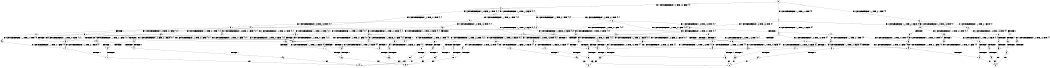 digraph BCG {
size = "7, 10.5";
center = TRUE;
node [shape = circle];
0 [peripheries = 2];
0 -> 1 [label = "EX !0 !ATOMIC_EXCH_BRANCH (1, +1, TRUE, +0, 1, TRUE) !{0}"];
0 -> 2 [label = "EX !1 !ATOMIC_EXCH_BRANCH (1, +0, TRUE, +1, 3, FALSE) !{0}"];
0 -> 3 [label = "EX !0 !ATOMIC_EXCH_BRANCH (1, +1, TRUE, +0, 1, TRUE) !{0}"];
1 -> 4 [label = "EX !0 !ATOMIC_EXCH_BRANCH (1, +1, TRUE, +0, 1, FALSE) !{0}"];
1 -> 5 [label = "EX !1 !ATOMIC_EXCH_BRANCH (1, +0, TRUE, +1, 3, TRUE) !{0}"];
1 -> 6 [label = "EX !0 !ATOMIC_EXCH_BRANCH (1, +1, TRUE, +0, 1, FALSE) !{0}"];
2 -> 7 [label = "EX !1 !ATOMIC_EXCH_BRANCH (1, +0, FALSE, +0, 1, TRUE) !{0, 1}"];
2 -> 8 [label = "EX !0 !ATOMIC_EXCH_BRANCH (1, +1, TRUE, +0, 1, TRUE) !{0, 1}"];
2 -> 9 [label = "EX !0 !ATOMIC_EXCH_BRANCH (1, +1, TRUE, +0, 1, TRUE) !{0, 1}"];
3 -> 10 [label = "EX !1 !ATOMIC_EXCH_BRANCH (1, +0, TRUE, +1, 3, TRUE) !{0}"];
3 -> 6 [label = "EX !0 !ATOMIC_EXCH_BRANCH (1, +1, TRUE, +0, 1, FALSE) !{0}"];
4 -> 11 [label = "EX !1 !ATOMIC_EXCH_BRANCH (1, +0, TRUE, +1, 3, TRUE) !{0}"];
4 -> 12 [label = "TERMINATE !0"];
5 -> 13 [label = "EX !0 !ATOMIC_EXCH_BRANCH (1, +1, TRUE, +0, 1, TRUE) !{0, 1}"];
5 -> 14 [label = "TERMINATE !1"];
5 -> 15 [label = "EX !0 !ATOMIC_EXCH_BRANCH (1, +1, TRUE, +0, 1, TRUE) !{0, 1}"];
6 -> 16 [label = "EX !1 !ATOMIC_EXCH_BRANCH (1, +0, TRUE, +1, 3, TRUE) !{0}"];
6 -> 17 [label = "TERMINATE !0"];
7 -> 2 [label = "EX !1 !ATOMIC_EXCH_BRANCH (1, +0, TRUE, +1, 3, FALSE) !{0, 1}"];
7 -> 18 [label = "EX !0 !ATOMIC_EXCH_BRANCH (1, +1, TRUE, +0, 1, TRUE) !{0, 1}"];
7 -> 19 [label = "EX !0 !ATOMIC_EXCH_BRANCH (1, +1, TRUE, +0, 1, TRUE) !{0, 1}"];
8 -> 20 [label = "EX !0 !ATOMIC_EXCH_BRANCH (1, +1, TRUE, +0, 1, FALSE) !{0, 1}"];
8 -> 21 [label = "EX !1 !ATOMIC_EXCH_BRANCH (1, +0, FALSE, +0, 1, FALSE) !{0, 1}"];
8 -> 22 [label = "EX !0 !ATOMIC_EXCH_BRANCH (1, +1, TRUE, +0, 1, FALSE) !{0, 1}"];
9 -> 23 [label = "EX !1 !ATOMIC_EXCH_BRANCH (1, +0, FALSE, +0, 1, FALSE) !{0, 1}"];
9 -> 22 [label = "EX !0 !ATOMIC_EXCH_BRANCH (1, +1, TRUE, +0, 1, FALSE) !{0, 1}"];
9 -> 24 [label = "EX !1 !ATOMIC_EXCH_BRANCH (1, +0, FALSE, +0, 1, FALSE) !{0, 1}"];
10 -> 25 [label = "EX !0 !ATOMIC_EXCH_BRANCH (1, +1, TRUE, +0, 1, TRUE) !{0, 1}"];
10 -> 26 [label = "TERMINATE !1"];
11 -> 27 [label = "TERMINATE !0"];
11 -> 28 [label = "TERMINATE !1"];
12 -> 29 [label = "EX !1 !ATOMIC_EXCH_BRANCH (1, +0, TRUE, +1, 3, TRUE) !{1}"];
12 -> 30 [label = "EX !1 !ATOMIC_EXCH_BRANCH (1, +0, TRUE, +1, 3, TRUE) !{1}"];
13 -> 31 [label = "EX !0 !ATOMIC_EXCH_BRANCH (1, +1, TRUE, +0, 1, FALSE) !{0, 1}"];
13 -> 32 [label = "TERMINATE !1"];
13 -> 33 [label = "EX !0 !ATOMIC_EXCH_BRANCH (1, +1, TRUE, +0, 1, FALSE) !{0, 1}"];
14 -> 34 [label = "EX !0 !ATOMIC_EXCH_BRANCH (1, +1, TRUE, +0, 1, TRUE) !{0}"];
14 -> 35 [label = "EX !0 !ATOMIC_EXCH_BRANCH (1, +1, TRUE, +0, 1, TRUE) !{0}"];
15 -> 33 [label = "EX !0 !ATOMIC_EXCH_BRANCH (1, +1, TRUE, +0, 1, FALSE) !{0, 1}"];
15 -> 36 [label = "TERMINATE !1"];
16 -> 37 [label = "TERMINATE !0"];
16 -> 38 [label = "TERMINATE !1"];
17 -> 39 [label = "EX !1 !ATOMIC_EXCH_BRANCH (1, +0, TRUE, +1, 3, TRUE) !{1}"];
18 -> 40 [label = "EX !0 !ATOMIC_EXCH_BRANCH (1, +1, TRUE, +0, 1, FALSE) !{0, 1}"];
18 -> 5 [label = "EX !1 !ATOMIC_EXCH_BRANCH (1, +0, TRUE, +1, 3, TRUE) !{0, 1}"];
18 -> 41 [label = "EX !0 !ATOMIC_EXCH_BRANCH (1, +1, TRUE, +0, 1, FALSE) !{0, 1}"];
19 -> 42 [label = "EX !1 !ATOMIC_EXCH_BRANCH (1, +0, TRUE, +1, 3, TRUE) !{0, 1}"];
19 -> 41 [label = "EX !0 !ATOMIC_EXCH_BRANCH (1, +1, TRUE, +0, 1, FALSE) !{0, 1}"];
19 -> 43 [label = "EX !1 !ATOMIC_EXCH_BRANCH (1, +0, TRUE, +1, 3, TRUE) !{0, 1}"];
20 -> 44 [label = "EX !1 !ATOMIC_EXCH_BRANCH (1, +0, FALSE, +0, 1, FALSE) !{0, 1}"];
20 -> 45 [label = "TERMINATE !0"];
21 -> 31 [label = "EX !0 !ATOMIC_EXCH_BRANCH (1, +1, TRUE, +0, 1, FALSE) !{0, 1}"];
21 -> 32 [label = "TERMINATE !1"];
21 -> 33 [label = "EX !0 !ATOMIC_EXCH_BRANCH (1, +1, TRUE, +0, 1, FALSE) !{0, 1}"];
22 -> 46 [label = "EX !1 !ATOMIC_EXCH_BRANCH (1, +0, FALSE, +0, 1, FALSE) !{0, 1}"];
22 -> 47 [label = "EX !1 !ATOMIC_EXCH_BRANCH (1, +0, FALSE, +0, 1, FALSE) !{0, 1}"];
22 -> 48 [label = "TERMINATE !0"];
23 -> 49 [label = "EX !0 !ATOMIC_EXCH_BRANCH (1, +1, TRUE, +0, 1, FALSE) !{0, 1}"];
23 -> 50 [label = "TERMINATE !1"];
23 -> 33 [label = "EX !0 !ATOMIC_EXCH_BRANCH (1, +1, TRUE, +0, 1, FALSE) !{0, 1}"];
24 -> 33 [label = "EX !0 !ATOMIC_EXCH_BRANCH (1, +1, TRUE, +0, 1, FALSE) !{0, 1}"];
24 -> 36 [label = "TERMINATE !1"];
25 -> 51 [label = "EX !0 !ATOMIC_EXCH_BRANCH (1, +1, TRUE, +0, 1, FALSE) !{0, 1}"];
25 -> 52 [label = "TERMINATE !1"];
26 -> 35 [label = "EX !0 !ATOMIC_EXCH_BRANCH (1, +1, TRUE, +0, 1, TRUE) !{0}"];
27 -> 53 [label = "TERMINATE !1"];
28 -> 54 [label = "TERMINATE !0"];
29 -> 53 [label = "TERMINATE !1"];
30 -> 55 [label = "TERMINATE !1"];
31 -> 56 [label = "TERMINATE !0"];
31 -> 57 [label = "TERMINATE !1"];
32 -> 58 [label = "EX !0 !ATOMIC_EXCH_BRANCH (1, +1, TRUE, +0, 1, FALSE) !{0}"];
32 -> 59 [label = "EX !0 !ATOMIC_EXCH_BRANCH (1, +1, TRUE, +0, 1, FALSE) !{0}"];
33 -> 60 [label = "TERMINATE !0"];
33 -> 61 [label = "TERMINATE !1"];
34 -> 58 [label = "EX !0 !ATOMIC_EXCH_BRANCH (1, +1, TRUE, +0, 1, FALSE) !{0}"];
34 -> 59 [label = "EX !0 !ATOMIC_EXCH_BRANCH (1, +1, TRUE, +0, 1, FALSE) !{0}"];
35 -> 59 [label = "EX !0 !ATOMIC_EXCH_BRANCH (1, +1, TRUE, +0, 1, FALSE) !{0}"];
36 -> 62 [label = "EX !0 !ATOMIC_EXCH_BRANCH (1, +1, TRUE, +0, 1, FALSE) !{0}"];
37 -> 63 [label = "TERMINATE !1"];
38 -> 64 [label = "TERMINATE !0"];
39 -> 63 [label = "TERMINATE !1"];
40 -> 11 [label = "EX !1 !ATOMIC_EXCH_BRANCH (1, +0, TRUE, +1, 3, TRUE) !{0, 1}"];
40 -> 65 [label = "TERMINATE !0"];
41 -> 66 [label = "EX !1 !ATOMIC_EXCH_BRANCH (1, +0, TRUE, +1, 3, TRUE) !{0, 1}"];
41 -> 67 [label = "EX !1 !ATOMIC_EXCH_BRANCH (1, +0, TRUE, +1, 3, TRUE) !{0, 1}"];
41 -> 68 [label = "TERMINATE !0"];
42 -> 69 [label = "EX !0 !ATOMIC_EXCH_BRANCH (1, +1, TRUE, +0, 1, TRUE) !{0, 1}"];
42 -> 70 [label = "TERMINATE !1"];
42 -> 15 [label = "EX !0 !ATOMIC_EXCH_BRANCH (1, +1, TRUE, +0, 1, TRUE) !{0, 1}"];
43 -> 15 [label = "EX !0 !ATOMIC_EXCH_BRANCH (1, +1, TRUE, +0, 1, TRUE) !{0, 1}"];
43 -> 71 [label = "TERMINATE !1"];
44 -> 56 [label = "TERMINATE !0"];
44 -> 57 [label = "TERMINATE !1"];
45 -> 72 [label = "EX !1 !ATOMIC_EXCH_BRANCH (1, +0, FALSE, +0, 1, FALSE) !{1}"];
45 -> 73 [label = "EX !1 !ATOMIC_EXCH_BRANCH (1, +0, FALSE, +0, 1, FALSE) !{1}"];
46 -> 74 [label = "TERMINATE !0"];
46 -> 75 [label = "TERMINATE !1"];
47 -> 60 [label = "TERMINATE !0"];
47 -> 61 [label = "TERMINATE !1"];
48 -> 76 [label = "EX !1 !ATOMIC_EXCH_BRANCH (1, +0, FALSE, +0, 1, FALSE) !{1}"];
49 -> 74 [label = "TERMINATE !0"];
49 -> 75 [label = "TERMINATE !1"];
50 -> 77 [label = "EX !0 !ATOMIC_EXCH_BRANCH (1, +1, TRUE, +0, 1, FALSE) !{0}"];
51 -> 78 [label = "TERMINATE !0"];
51 -> 79 [label = "TERMINATE !1"];
52 -> 59 [label = "EX !0 !ATOMIC_EXCH_BRANCH (1, +1, TRUE, +0, 1, FALSE) !{0}"];
53 -> 80 [label = "exit"];
54 -> 80 [label = "exit"];
55 -> 81 [label = "exit"];
56 -> 82 [label = "TERMINATE !1"];
57 -> 83 [label = "TERMINATE !0"];
58 -> 83 [label = "TERMINATE !0"];
59 -> 84 [label = "TERMINATE !0"];
60 -> 85 [label = "TERMINATE !1"];
61 -> 86 [label = "TERMINATE !0"];
62 -> 86 [label = "TERMINATE !0"];
63 -> 87 [label = "exit"];
64 -> 87 [label = "exit"];
65 -> 29 [label = "EX !1 !ATOMIC_EXCH_BRANCH (1, +0, TRUE, +1, 3, TRUE) !{1}"];
65 -> 30 [label = "EX !1 !ATOMIC_EXCH_BRANCH (1, +0, TRUE, +1, 3, TRUE) !{1}"];
66 -> 88 [label = "TERMINATE !0"];
66 -> 89 [label = "TERMINATE !1"];
67 -> 90 [label = "TERMINATE !0"];
67 -> 91 [label = "TERMINATE !1"];
68 -> 92 [label = "EX !1 !ATOMIC_EXCH_BRANCH (1, +0, TRUE, +1, 3, TRUE) !{1}"];
69 -> 49 [label = "EX !0 !ATOMIC_EXCH_BRANCH (1, +1, TRUE, +0, 1, FALSE) !{0, 1}"];
69 -> 50 [label = "TERMINATE !1"];
69 -> 33 [label = "EX !0 !ATOMIC_EXCH_BRANCH (1, +1, TRUE, +0, 1, FALSE) !{0, 1}"];
70 -> 93 [label = "EX !0 !ATOMIC_EXCH_BRANCH (1, +1, TRUE, +0, 1, TRUE) !{0}"];
71 -> 94 [label = "EX !0 !ATOMIC_EXCH_BRANCH (1, +1, TRUE, +0, 1, TRUE) !{0}"];
72 -> 82 [label = "TERMINATE !1"];
73 -> 95 [label = "TERMINATE !1"];
74 -> 96 [label = "TERMINATE !1"];
75 -> 97 [label = "TERMINATE !0"];
76 -> 85 [label = "TERMINATE !1"];
77 -> 97 [label = "TERMINATE !0"];
78 -> 98 [label = "TERMINATE !1"];
79 -> 84 [label = "TERMINATE !0"];
82 -> 80 [label = "exit"];
83 -> 80 [label = "exit"];
84 -> 87 [label = "exit"];
85 -> 99 [label = "exit"];
86 -> 99 [label = "exit"];
88 -> 100 [label = "TERMINATE !1"];
89 -> 101 [label = "TERMINATE !0"];
90 -> 102 [label = "TERMINATE !1"];
91 -> 103 [label = "TERMINATE !0"];
92 -> 102 [label = "TERMINATE !1"];
93 -> 77 [label = "EX !0 !ATOMIC_EXCH_BRANCH (1, +1, TRUE, +0, 1, FALSE) !{0}"];
94 -> 62 [label = "EX !0 !ATOMIC_EXCH_BRANCH (1, +1, TRUE, +0, 1, FALSE) !{0}"];
95 -> 81 [label = "exit"];
96 -> 104 [label = "exit"];
97 -> 104 [label = "exit"];
98 -> 87 [label = "exit"];
100 -> 104 [label = "exit"];
101 -> 104 [label = "exit"];
102 -> 99 [label = "exit"];
103 -> 99 [label = "exit"];
}
